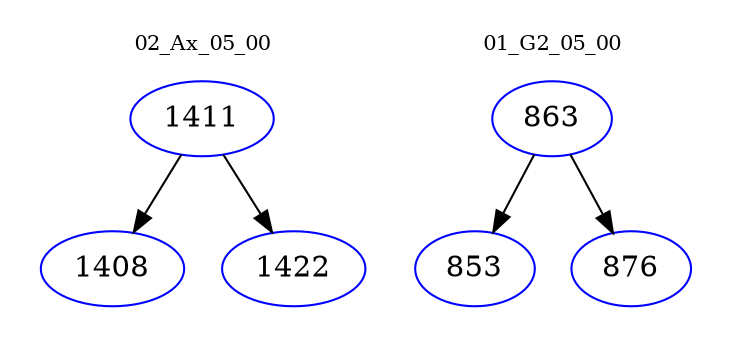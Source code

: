digraph{
subgraph cluster_0 {
color = white
label = "02_Ax_05_00";
fontsize=10;
T0_1411 [label="1411", color="blue"]
T0_1411 -> T0_1408 [color="black"]
T0_1408 [label="1408", color="blue"]
T0_1411 -> T0_1422 [color="black"]
T0_1422 [label="1422", color="blue"]
}
subgraph cluster_1 {
color = white
label = "01_G2_05_00";
fontsize=10;
T1_863 [label="863", color="blue"]
T1_863 -> T1_853 [color="black"]
T1_853 [label="853", color="blue"]
T1_863 -> T1_876 [color="black"]
T1_876 [label="876", color="blue"]
}
}
